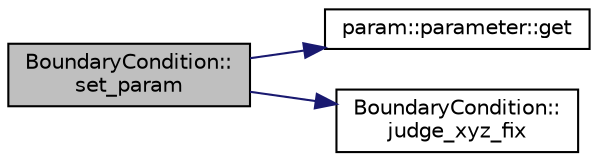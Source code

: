 digraph "BoundaryCondition::set_param"
{
 // LATEX_PDF_SIZE
  edge [fontname="Helvetica",fontsize="10",labelfontname="Helvetica",labelfontsize="10"];
  node [fontname="Helvetica",fontsize="10",shape=record];
  rankdir="LR";
  Node1 [label="BoundaryCondition::\lset_param",height=0.2,width=0.4,color="black", fillcolor="grey75", style="filled", fontcolor="black",tooltip=" "];
  Node1 -> Node2 [color="midnightblue",fontsize="10",style="solid",fontname="Helvetica"];
  Node2 [label="param::parameter::get",height=0.2,width=0.4,color="black", fillcolor="white", style="filled",URL="$classparam_1_1parameter.html#a6dc9159a9e793a34002eadcbe29af9f8",tooltip=" "];
  Node1 -> Node3 [color="midnightblue",fontsize="10",style="solid",fontname="Helvetica"];
  Node3 [label="BoundaryCondition::\ljudge_xyz_fix",height=0.2,width=0.4,color="black", fillcolor="white", style="filled",URL="$structBoundaryCondition.html#ae3f277b8029f3fb15b8f0151f291d308",tooltip=" "];
}

